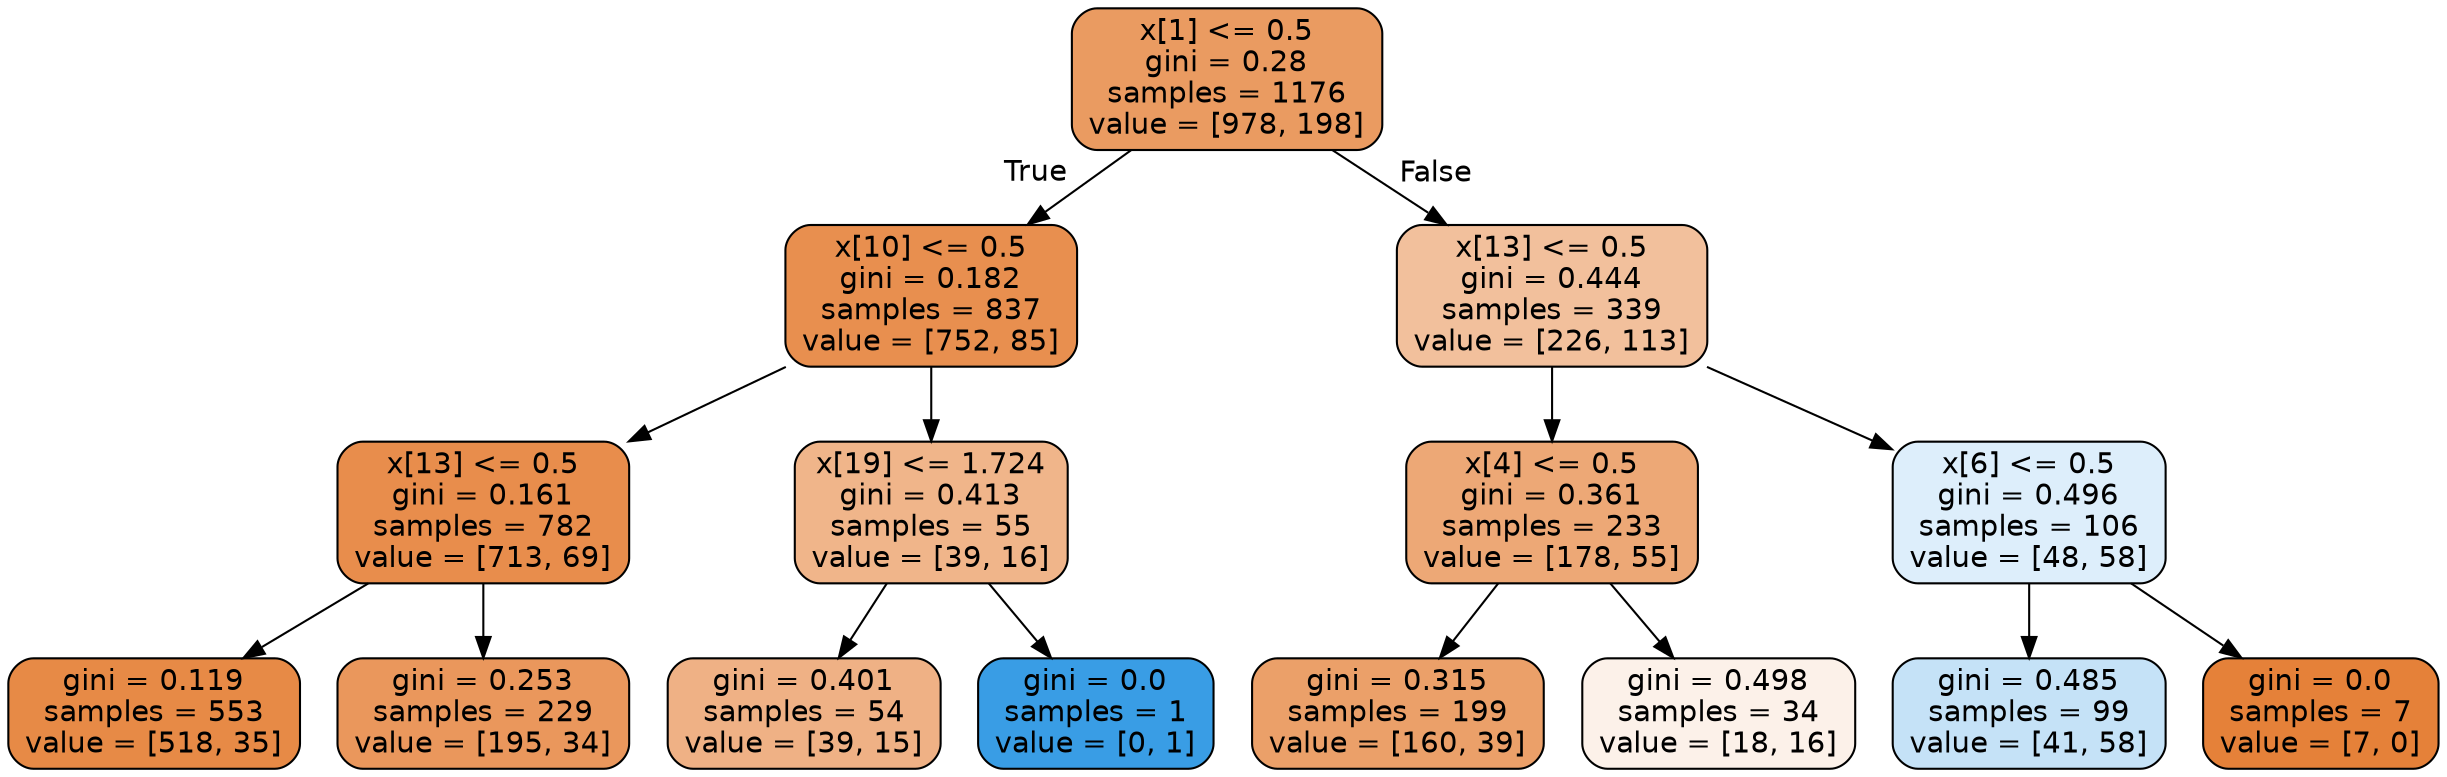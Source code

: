 digraph Tree {
node [shape=box, style="filled, rounded", color="black", fontname="helvetica"] ;
edge [fontname="helvetica"] ;
0 [label="x[1] <= 0.5\ngini = 0.28\nsamples = 1176\nvalue = [978, 198]", fillcolor="#ea9b61"] ;
1 [label="x[10] <= 0.5\ngini = 0.182\nsamples = 837\nvalue = [752, 85]", fillcolor="#e88f4f"] ;
0 -> 1 [labeldistance=2.5, labelangle=45, headlabel="True"] ;
2 [label="x[13] <= 0.5\ngini = 0.161\nsamples = 782\nvalue = [713, 69]", fillcolor="#e88d4c"] ;
1 -> 2 ;
3 [label="gini = 0.119\nsamples = 553\nvalue = [518, 35]", fillcolor="#e78a46"] ;
2 -> 3 ;
4 [label="gini = 0.253\nsamples = 229\nvalue = [195, 34]", fillcolor="#ea975c"] ;
2 -> 4 ;
5 [label="x[19] <= 1.724\ngini = 0.413\nsamples = 55\nvalue = [39, 16]", fillcolor="#f0b58a"] ;
1 -> 5 ;
6 [label="gini = 0.401\nsamples = 54\nvalue = [39, 15]", fillcolor="#efb185"] ;
5 -> 6 ;
7 [label="gini = 0.0\nsamples = 1\nvalue = [0, 1]", fillcolor="#399de5"] ;
5 -> 7 ;
8 [label="x[13] <= 0.5\ngini = 0.444\nsamples = 339\nvalue = [226, 113]", fillcolor="#f2c09c"] ;
0 -> 8 [labeldistance=2.5, labelangle=-45, headlabel="False"] ;
9 [label="x[4] <= 0.5\ngini = 0.361\nsamples = 233\nvalue = [178, 55]", fillcolor="#eda876"] ;
8 -> 9 ;
10 [label="gini = 0.315\nsamples = 199\nvalue = [160, 39]", fillcolor="#eba069"] ;
9 -> 10 ;
11 [label="gini = 0.498\nsamples = 34\nvalue = [18, 16]", fillcolor="#fcf1e9"] ;
9 -> 11 ;
12 [label="x[6] <= 0.5\ngini = 0.496\nsamples = 106\nvalue = [48, 58]", fillcolor="#ddeefb"] ;
8 -> 12 ;
13 [label="gini = 0.485\nsamples = 99\nvalue = [41, 58]", fillcolor="#c5e2f7"] ;
12 -> 13 ;
14 [label="gini = 0.0\nsamples = 7\nvalue = [7, 0]", fillcolor="#e58139"] ;
12 -> 14 ;
}